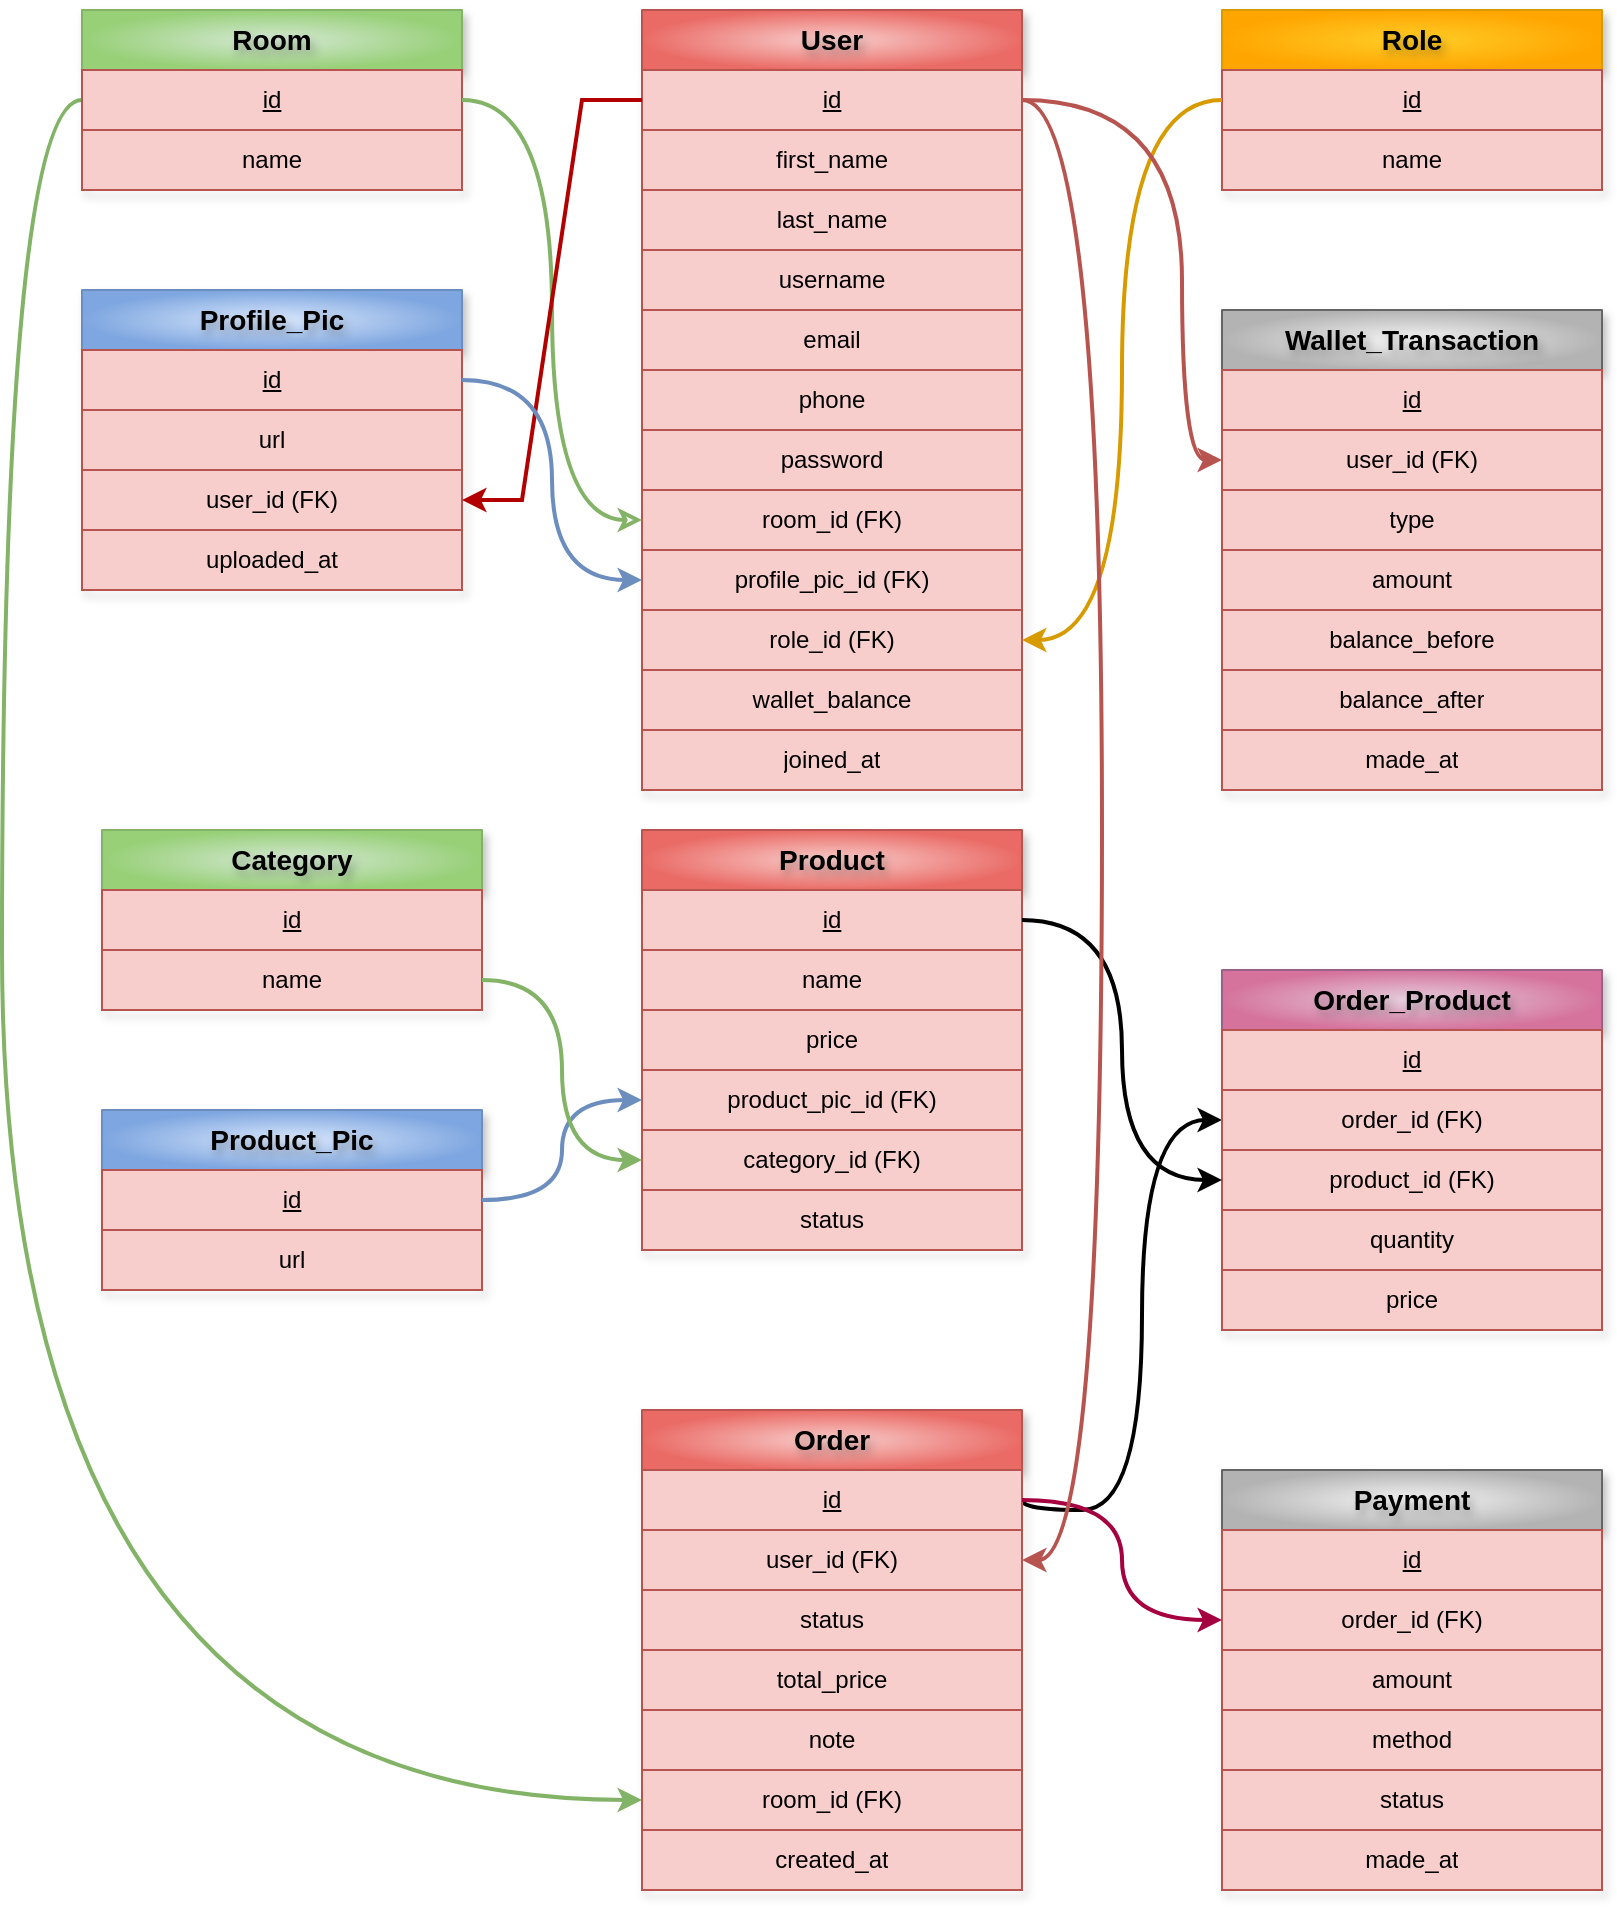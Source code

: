 <mxfile version="26.0.10">
  <diagram name="Page-1" id="X1aEtVZfNc0Atdl5HMRr">
    <mxGraphModel dx="2996" dy="841" grid="1" gridSize="10" guides="1" tooltips="1" connect="1" arrows="1" fold="1" page="1" pageScale="1" pageWidth="850" pageHeight="1100" math="0" shadow="0">
      <root>
        <mxCell id="0" />
        <mxCell id="1" parent="0" />
        <mxCell id="6J5hbu4WQA81EiAuZpl6-140" value="User" style="swimlane;fontStyle=1;childLayout=stackLayout;horizontal=1;startSize=30;horizontalStack=0;resizeParent=1;resizeParentMax=0;resizeLast=0;collapsible=1;marginBottom=0;whiteSpace=wrap;html=1;linecap=round;linejoin=round;comic=0;enumerate=0;moveCells=0;treeMoving=0;resizeHeight=1;resizeWidth=1;fixDash=1;absoluteArcSize=0;textShadow=1;labelBorderColor=none;labelBackgroundColor=none;fontSize=14;verticalAlign=middle;fillColor=#f8cecc;strokeColor=#b85450;gradientColor=#ea6b66;gradientDirection=radial;glass=0;shadow=1;rounded=0;swimlaneLine=1;" parent="1" vertex="1">
          <mxGeometry x="40" y="310" width="190" height="390" as="geometry" />
        </mxCell>
        <mxCell id="6J5hbu4WQA81EiAuZpl6-141" value="&lt;u&gt;id&lt;/u&gt;" style="text;strokeColor=#b85450;fillColor=#f8cecc;align=center;verticalAlign=middle;spacingLeft=4;spacingRight=4;overflow=hidden;points=[[0,0.5],[1,0.5]];portConstraint=eastwest;rotatable=0;whiteSpace=wrap;html=1;glass=0;rounded=0;shadow=0;fillStyle=auto;gradientColor=none;fontStyle=0;horizontal=1;" parent="6J5hbu4WQA81EiAuZpl6-140" vertex="1">
          <mxGeometry y="30" width="190" height="30" as="geometry" />
        </mxCell>
        <mxCell id="6J5hbu4WQA81EiAuZpl6-142" value="first_name" style="text;strokeColor=#b85450;fillColor=#f8cecc;align=center;verticalAlign=middle;spacingLeft=4;spacingRight=4;overflow=hidden;points=[[0,0.5],[1,0.5]];portConstraint=eastwest;rotatable=0;whiteSpace=wrap;html=1;fontStyle=0;horizontal=1;" parent="6J5hbu4WQA81EiAuZpl6-140" vertex="1">
          <mxGeometry y="60" width="190" height="30" as="geometry" />
        </mxCell>
        <mxCell id="6J5hbu4WQA81EiAuZpl6-148" value="last_name" style="text;strokeColor=#b85450;fillColor=#f8cecc;align=center;verticalAlign=middle;spacingLeft=4;spacingRight=4;overflow=hidden;points=[[0,0.5],[1,0.5]];portConstraint=eastwest;rotatable=0;whiteSpace=wrap;html=1;fontStyle=0;horizontal=1;" parent="6J5hbu4WQA81EiAuZpl6-140" vertex="1">
          <mxGeometry y="90" width="190" height="30" as="geometry" />
        </mxCell>
        <mxCell id="6J5hbu4WQA81EiAuZpl6-149" value="username" style="text;strokeColor=#b85450;fillColor=#f8cecc;align=center;verticalAlign=middle;spacingLeft=4;spacingRight=4;overflow=hidden;points=[[0,0.5],[1,0.5]];portConstraint=eastwest;rotatable=0;whiteSpace=wrap;html=1;fontStyle=0;horizontal=1;" parent="6J5hbu4WQA81EiAuZpl6-140" vertex="1">
          <mxGeometry y="120" width="190" height="30" as="geometry" />
        </mxCell>
        <mxCell id="6J5hbu4WQA81EiAuZpl6-150" value="email" style="text;strokeColor=#b85450;fillColor=#f8cecc;align=center;verticalAlign=middle;spacingLeft=4;spacingRight=4;overflow=hidden;points=[[0,0.5],[1,0.5]];portConstraint=eastwest;rotatable=0;whiteSpace=wrap;html=1;fontStyle=0;horizontal=1;" parent="6J5hbu4WQA81EiAuZpl6-140" vertex="1">
          <mxGeometry y="150" width="190" height="30" as="geometry" />
        </mxCell>
        <mxCell id="6J5hbu4WQA81EiAuZpl6-151" value="phone" style="text;strokeColor=#b85450;fillColor=#f8cecc;align=center;verticalAlign=middle;spacingLeft=4;spacingRight=4;overflow=hidden;points=[[0,0.5],[1,0.5]];portConstraint=eastwest;rotatable=0;whiteSpace=wrap;html=1;fontStyle=0;horizontal=1;" parent="6J5hbu4WQA81EiAuZpl6-140" vertex="1">
          <mxGeometry y="180" width="190" height="30" as="geometry" />
        </mxCell>
        <mxCell id="6J5hbu4WQA81EiAuZpl6-152" value="password" style="text;strokeColor=#b85450;fillColor=#f8cecc;align=center;verticalAlign=middle;spacingLeft=4;spacingRight=4;overflow=hidden;points=[[0,0.5],[1,0.5]];portConstraint=eastwest;rotatable=0;whiteSpace=wrap;html=1;fontStyle=0;horizontal=1;" parent="6J5hbu4WQA81EiAuZpl6-140" vertex="1">
          <mxGeometry y="210" width="190" height="30" as="geometry" />
        </mxCell>
        <mxCell id="6J5hbu4WQA81EiAuZpl6-153" value="room_id (FK)" style="text;strokeColor=#b85450;fillColor=#f8cecc;align=center;verticalAlign=middle;spacingLeft=4;spacingRight=4;overflow=hidden;points=[[0,0.5],[1,0.5]];portConstraint=eastwest;rotatable=0;whiteSpace=wrap;html=1;fontStyle=0;horizontal=1;" parent="6J5hbu4WQA81EiAuZpl6-140" vertex="1">
          <mxGeometry y="240" width="190" height="30" as="geometry" />
        </mxCell>
        <mxCell id="6J5hbu4WQA81EiAuZpl6-163" value="profile_pic_id (FK)" style="text;strokeColor=#b85450;fillColor=#f8cecc;align=center;verticalAlign=middle;spacingLeft=4;spacingRight=4;overflow=hidden;points=[[0,0.5],[1,0.5]];portConstraint=eastwest;rotatable=0;whiteSpace=wrap;html=1;fontStyle=0;horizontal=1;" parent="6J5hbu4WQA81EiAuZpl6-140" vertex="1">
          <mxGeometry y="270" width="190" height="30" as="geometry" />
        </mxCell>
        <mxCell id="6J5hbu4WQA81EiAuZpl6-164" value="role_id (FK)" style="text;strokeColor=#b85450;fillColor=#f8cecc;align=center;verticalAlign=middle;spacingLeft=4;spacingRight=4;overflow=hidden;points=[[0,0.5],[1,0.5]];portConstraint=eastwest;rotatable=0;whiteSpace=wrap;html=1;fontStyle=0;horizontal=1;" parent="6J5hbu4WQA81EiAuZpl6-140" vertex="1">
          <mxGeometry y="300" width="190" height="30" as="geometry" />
        </mxCell>
        <mxCell id="6J5hbu4WQA81EiAuZpl6-173" value="wallet_balance" style="text;strokeColor=#b85450;fillColor=#f8cecc;align=center;verticalAlign=middle;spacingLeft=4;spacingRight=4;overflow=hidden;points=[[0,0.5],[1,0.5]];portConstraint=eastwest;rotatable=0;whiteSpace=wrap;html=1;fontStyle=0;horizontal=1;" parent="6J5hbu4WQA81EiAuZpl6-140" vertex="1">
          <mxGeometry y="330" width="190" height="30" as="geometry" />
        </mxCell>
        <mxCell id="6J5hbu4WQA81EiAuZpl6-267" value="joined_at" style="text;strokeColor=#b85450;fillColor=#f8cecc;align=center;verticalAlign=middle;spacingLeft=4;spacingRight=4;overflow=hidden;points=[[0,0.5],[1,0.5]];portConstraint=eastwest;rotatable=0;whiteSpace=wrap;html=1;fontStyle=0;horizontal=1;" parent="6J5hbu4WQA81EiAuZpl6-140" vertex="1">
          <mxGeometry y="360" width="190" height="30" as="geometry" />
        </mxCell>
        <mxCell id="6J5hbu4WQA81EiAuZpl6-249" style="edgeStyle=orthogonalEdgeStyle;rounded=0;orthogonalLoop=1;jettySize=auto;html=1;fontFamily=Helvetica;fontSize=12;fontColor=default;fontStyle=1;labelBorderColor=none;labelBackgroundColor=none;strokeWidth=2;fillColor=#d5e8d4;strokeColor=#82b366;gradientColor=#97d077;curved=1;" parent="1" source="6J5hbu4WQA81EiAuZpl6-154" target="6J5hbu4WQA81EiAuZpl6-246" edge="1">
          <mxGeometry relative="1" as="geometry">
            <Array as="points">
              <mxPoint x="-280" y="355" />
              <mxPoint x="-280" y="1205" />
            </Array>
          </mxGeometry>
        </mxCell>
        <mxCell id="6J5hbu4WQA81EiAuZpl6-154" value="Room" style="swimlane;fontStyle=1;childLayout=stackLayout;horizontal=1;startSize=30;horizontalStack=0;resizeParent=1;resizeParentMax=0;resizeLast=0;collapsible=1;marginBottom=0;whiteSpace=wrap;html=1;linecap=round;linejoin=round;comic=0;enumerate=0;moveCells=0;treeMoving=0;resizeHeight=1;resizeWidth=1;fixDash=1;absoluteArcSize=0;textShadow=1;labelBorderColor=none;labelBackgroundColor=none;fontSize=14;verticalAlign=middle;fillColor=#d5e8d4;strokeColor=#82b366;gradientDirection=radial;glass=0;shadow=1;rounded=0;swimlaneLine=1;gradientColor=#97d077;" parent="1" vertex="1">
          <mxGeometry x="-240" y="310" width="190" height="90" as="geometry" />
        </mxCell>
        <mxCell id="6J5hbu4WQA81EiAuZpl6-155" value="&lt;u&gt;id&lt;/u&gt;" style="text;strokeColor=#b85450;fillColor=#f8cecc;align=center;verticalAlign=middle;spacingLeft=4;spacingRight=4;overflow=hidden;points=[[0,0.5],[1,0.5]];portConstraint=eastwest;rotatable=0;whiteSpace=wrap;html=1;glass=0;rounded=0;shadow=0;fillStyle=auto;gradientColor=none;fontStyle=0;horizontal=1;" parent="6J5hbu4WQA81EiAuZpl6-154" vertex="1">
          <mxGeometry y="30" width="190" height="30" as="geometry" />
        </mxCell>
        <mxCell id="6J5hbu4WQA81EiAuZpl6-156" value="name" style="text;strokeColor=#b85450;fillColor=#f8cecc;align=center;verticalAlign=middle;spacingLeft=4;spacingRight=4;overflow=hidden;points=[[0,0.5],[1,0.5]];portConstraint=eastwest;rotatable=0;whiteSpace=wrap;html=1;fontStyle=0;horizontal=1;" parent="6J5hbu4WQA81EiAuZpl6-154" vertex="1">
          <mxGeometry y="60" width="190" height="30" as="geometry" />
        </mxCell>
        <mxCell id="6J5hbu4WQA81EiAuZpl6-165" style="edgeStyle=orthogonalEdgeStyle;rounded=0;orthogonalLoop=1;jettySize=auto;html=1;entryX=1;entryY=0.5;entryDx=0;entryDy=0;fontFamily=Helvetica;fontSize=12;fontColor=default;fontStyle=1;labelBorderColor=none;labelBackgroundColor=none;elbow=vertical;curved=1;startArrow=classic;startFill=0;endArrow=none;endFill=1;fillColor=#d5e8d4;strokeColor=#82b366;gradientColor=#97d077;strokeWidth=2;" parent="1" source="6J5hbu4WQA81EiAuZpl6-153" target="6J5hbu4WQA81EiAuZpl6-154" edge="1">
          <mxGeometry relative="1" as="geometry" />
        </mxCell>
        <mxCell id="6J5hbu4WQA81EiAuZpl6-166" value="Profile_Pic" style="swimlane;fontStyle=1;childLayout=stackLayout;horizontal=1;startSize=30;horizontalStack=0;resizeParent=1;resizeParentMax=0;resizeLast=0;collapsible=1;marginBottom=0;whiteSpace=wrap;html=1;linecap=round;linejoin=round;comic=0;enumerate=0;moveCells=0;treeMoving=0;resizeHeight=1;resizeWidth=1;fixDash=1;absoluteArcSize=0;textShadow=1;labelBorderColor=none;labelBackgroundColor=none;fontSize=14;verticalAlign=middle;fillColor=#dae8fc;strokeColor=#6c8ebf;gradientColor=#7ea6e0;gradientDirection=radial;glass=0;shadow=1;rounded=0;swimlaneLine=1;" parent="1" vertex="1">
          <mxGeometry x="-240" y="450" width="190" height="150" as="geometry" />
        </mxCell>
        <mxCell id="6J5hbu4WQA81EiAuZpl6-167" value="&lt;u&gt;id&lt;/u&gt;" style="text;strokeColor=#b85450;fillColor=#f8cecc;align=center;verticalAlign=middle;spacingLeft=4;spacingRight=4;overflow=hidden;points=[[0,0.5],[1,0.5]];portConstraint=eastwest;rotatable=0;whiteSpace=wrap;html=1;glass=0;rounded=0;shadow=0;fillStyle=auto;gradientColor=none;fontStyle=0;horizontal=1;" parent="6J5hbu4WQA81EiAuZpl6-166" vertex="1">
          <mxGeometry y="30" width="190" height="30" as="geometry" />
        </mxCell>
        <mxCell id="6J5hbu4WQA81EiAuZpl6-168" value="url" style="text;strokeColor=#b85450;fillColor=#f8cecc;align=center;verticalAlign=middle;spacingLeft=4;spacingRight=4;overflow=hidden;points=[[0,0.5],[1,0.5]];portConstraint=eastwest;rotatable=0;whiteSpace=wrap;html=1;fontStyle=0;horizontal=1;" parent="6J5hbu4WQA81EiAuZpl6-166" vertex="1">
          <mxGeometry y="60" width="190" height="30" as="geometry" />
        </mxCell>
        <mxCell id="6J5hbu4WQA81EiAuZpl6-169" value="user_id (FK)" style="text;strokeColor=#b85450;fillColor=#f8cecc;align=center;verticalAlign=middle;spacingLeft=4;spacingRight=4;overflow=hidden;points=[[0,0.5],[1,0.5]];portConstraint=eastwest;rotatable=0;whiteSpace=wrap;html=1;fontStyle=0;horizontal=1;" parent="6J5hbu4WQA81EiAuZpl6-166" vertex="1">
          <mxGeometry y="90" width="190" height="30" as="geometry" />
        </mxCell>
        <mxCell id="6J5hbu4WQA81EiAuZpl6-265" value="uploaded_at" style="text;strokeColor=#b85450;fillColor=#f8cecc;align=center;verticalAlign=middle;spacingLeft=4;spacingRight=4;overflow=hidden;points=[[0,0.5],[1,0.5]];portConstraint=eastwest;rotatable=0;whiteSpace=wrap;html=1;fontStyle=0;horizontal=1;" parent="6J5hbu4WQA81EiAuZpl6-166" vertex="1">
          <mxGeometry y="120" width="190" height="30" as="geometry" />
        </mxCell>
        <mxCell id="6J5hbu4WQA81EiAuZpl6-171" style="edgeStyle=entityRelationEdgeStyle;rounded=0;orthogonalLoop=1;jettySize=auto;html=1;entryX=0;entryY=0.5;entryDx=0;entryDy=0;fontFamily=Helvetica;fontSize=12;fontColor=default;fontStyle=1;labelBorderColor=none;labelBackgroundColor=none;fillColor=#e51400;strokeColor=#B20000;elbow=vertical;endArrow=none;startFill=1;startArrow=classic;strokeWidth=2;" parent="1" source="6J5hbu4WQA81EiAuZpl6-169" target="6J5hbu4WQA81EiAuZpl6-141" edge="1">
          <mxGeometry relative="1" as="geometry" />
        </mxCell>
        <mxCell id="6J5hbu4WQA81EiAuZpl6-172" style="edgeStyle=orthogonalEdgeStyle;rounded=0;orthogonalLoop=1;jettySize=auto;html=1;fontFamily=Helvetica;fontSize=12;fontColor=default;fontStyle=1;labelBorderColor=none;labelBackgroundColor=none;fillColor=#dae8fc;strokeColor=#6c8ebf;curved=1;strokeWidth=2;gradientColor=#7ea6e0;" parent="1" source="6J5hbu4WQA81EiAuZpl6-167" target="6J5hbu4WQA81EiAuZpl6-163" edge="1">
          <mxGeometry relative="1" as="geometry" />
        </mxCell>
        <mxCell id="6J5hbu4WQA81EiAuZpl6-175" value="Role" style="swimlane;fontStyle=1;childLayout=stackLayout;horizontal=1;startSize=30;horizontalStack=0;resizeParent=1;resizeParentMax=0;resizeLast=0;collapsible=1;marginBottom=0;whiteSpace=wrap;html=1;linecap=round;linejoin=round;comic=0;enumerate=0;moveCells=0;treeMoving=0;resizeHeight=1;resizeWidth=1;fixDash=1;absoluteArcSize=0;textShadow=1;labelBorderColor=none;labelBackgroundColor=none;fontSize=14;verticalAlign=middle;fillColor=#ffcd28;strokeColor=#d79b00;gradientDirection=radial;glass=0;shadow=1;rounded=0;swimlaneLine=1;gradientColor=#ffa500;" parent="1" vertex="1">
          <mxGeometry x="330" y="310" width="190" height="90" as="geometry" />
        </mxCell>
        <mxCell id="6J5hbu4WQA81EiAuZpl6-176" value="&lt;u&gt;id&lt;/u&gt;" style="text;strokeColor=#b85450;fillColor=#f8cecc;align=center;verticalAlign=middle;spacingLeft=4;spacingRight=4;overflow=hidden;points=[[0,0.5],[1,0.5]];portConstraint=eastwest;rotatable=0;whiteSpace=wrap;html=1;glass=0;rounded=0;shadow=0;fillStyle=auto;gradientColor=none;fontStyle=0;horizontal=1;" parent="6J5hbu4WQA81EiAuZpl6-175" vertex="1">
          <mxGeometry y="30" width="190" height="30" as="geometry" />
        </mxCell>
        <mxCell id="6J5hbu4WQA81EiAuZpl6-177" value="name" style="text;strokeColor=#b85450;fillColor=#f8cecc;align=center;verticalAlign=middle;spacingLeft=4;spacingRight=4;overflow=hidden;points=[[0,0.5],[1,0.5]];portConstraint=eastwest;rotatable=0;whiteSpace=wrap;html=1;fontStyle=0;horizontal=1;" parent="6J5hbu4WQA81EiAuZpl6-175" vertex="1">
          <mxGeometry y="60" width="190" height="30" as="geometry" />
        </mxCell>
        <mxCell id="6J5hbu4WQA81EiAuZpl6-178" style="edgeStyle=orthogonalEdgeStyle;rounded=0;orthogonalLoop=1;jettySize=auto;html=1;entryX=1;entryY=0.5;entryDx=0;entryDy=0;fontFamily=Helvetica;fontSize=12;fontColor=default;fontStyle=1;labelBorderColor=none;labelBackgroundColor=none;curved=1;fillColor=#ffcd28;gradientColor=#ffa500;strokeColor=#d79b00;strokeWidth=2;" parent="1" source="6J5hbu4WQA81EiAuZpl6-176" target="6J5hbu4WQA81EiAuZpl6-164" edge="1">
          <mxGeometry relative="1" as="geometry" />
        </mxCell>
        <mxCell id="6J5hbu4WQA81EiAuZpl6-181" value="Category" style="swimlane;fontStyle=1;childLayout=stackLayout;horizontal=1;startSize=30;horizontalStack=0;resizeParent=1;resizeParentMax=0;resizeLast=0;collapsible=1;marginBottom=0;whiteSpace=wrap;html=1;linecap=round;linejoin=round;comic=0;enumerate=0;moveCells=0;treeMoving=0;resizeHeight=1;resizeWidth=1;fixDash=1;absoluteArcSize=0;textShadow=1;labelBorderColor=none;labelBackgroundColor=none;fontSize=14;verticalAlign=middle;fillColor=#d5e8d4;strokeColor=#82b366;gradientColor=#97d077;gradientDirection=radial;glass=0;shadow=1;rounded=0;swimlaneLine=1;" parent="1" vertex="1">
          <mxGeometry x="-230" y="720" width="190" height="90" as="geometry" />
        </mxCell>
        <mxCell id="6J5hbu4WQA81EiAuZpl6-182" value="&lt;u&gt;id&lt;/u&gt;" style="text;strokeColor=#b85450;fillColor=#f8cecc;align=center;verticalAlign=middle;spacingLeft=4;spacingRight=4;overflow=hidden;points=[[0,0.5],[1,0.5]];portConstraint=eastwest;rotatable=0;whiteSpace=wrap;html=1;glass=0;rounded=0;shadow=0;fillStyle=auto;gradientColor=none;fontStyle=0;horizontal=1;" parent="6J5hbu4WQA81EiAuZpl6-181" vertex="1">
          <mxGeometry y="30" width="190" height="30" as="geometry" />
        </mxCell>
        <mxCell id="6J5hbu4WQA81EiAuZpl6-183" value="name" style="text;strokeColor=#b85450;fillColor=#f8cecc;align=center;verticalAlign=middle;spacingLeft=4;spacingRight=4;overflow=hidden;points=[[0,0.5],[1,0.5]];portConstraint=eastwest;rotatable=0;whiteSpace=wrap;html=1;fontStyle=0;horizontal=1;" parent="6J5hbu4WQA81EiAuZpl6-181" vertex="1">
          <mxGeometry y="60" width="190" height="30" as="geometry" />
        </mxCell>
        <mxCell id="6J5hbu4WQA81EiAuZpl6-193" value="Product" style="swimlane;fontStyle=1;childLayout=stackLayout;horizontal=1;startSize=30;horizontalStack=0;resizeParent=1;resizeParentMax=0;resizeLast=0;collapsible=1;marginBottom=0;whiteSpace=wrap;html=1;linecap=round;linejoin=round;comic=0;enumerate=0;moveCells=0;treeMoving=0;resizeHeight=1;resizeWidth=1;fixDash=1;absoluteArcSize=0;textShadow=1;labelBorderColor=none;labelBackgroundColor=none;fontSize=14;verticalAlign=middle;fillColor=#f8cecc;strokeColor=#b85450;gradientColor=#ea6b66;gradientDirection=radial;glass=0;shadow=1;rounded=0;swimlaneLine=1;" parent="1" vertex="1">
          <mxGeometry x="40" y="720" width="190" height="210" as="geometry" />
        </mxCell>
        <mxCell id="6J5hbu4WQA81EiAuZpl6-194" value="&lt;u&gt;id&lt;/u&gt;" style="text;strokeColor=#b85450;fillColor=#f8cecc;align=center;verticalAlign=middle;spacingLeft=4;spacingRight=4;overflow=hidden;points=[[0,0.5],[1,0.5]];portConstraint=eastwest;rotatable=0;whiteSpace=wrap;html=1;glass=0;rounded=0;shadow=0;fillStyle=auto;gradientColor=none;fontStyle=0;horizontal=1;" parent="6J5hbu4WQA81EiAuZpl6-193" vertex="1">
          <mxGeometry y="30" width="190" height="30" as="geometry" />
        </mxCell>
        <mxCell id="6J5hbu4WQA81EiAuZpl6-195" value="name" style="text;strokeColor=#b85450;fillColor=#f8cecc;align=center;verticalAlign=middle;spacingLeft=4;spacingRight=4;overflow=hidden;points=[[0,0.5],[1,0.5]];portConstraint=eastwest;rotatable=0;whiteSpace=wrap;html=1;fontStyle=0;horizontal=1;" parent="6J5hbu4WQA81EiAuZpl6-193" vertex="1">
          <mxGeometry y="60" width="190" height="30" as="geometry" />
        </mxCell>
        <mxCell id="6J5hbu4WQA81EiAuZpl6-196" value="price" style="text;strokeColor=#b85450;fillColor=#f8cecc;align=center;verticalAlign=middle;spacingLeft=4;spacingRight=4;overflow=hidden;points=[[0,0.5],[1,0.5]];portConstraint=eastwest;rotatable=0;whiteSpace=wrap;html=1;fontStyle=0;horizontal=1;" parent="6J5hbu4WQA81EiAuZpl6-193" vertex="1">
          <mxGeometry y="90" width="190" height="30" as="geometry" />
        </mxCell>
        <mxCell id="6J5hbu4WQA81EiAuZpl6-197" value="product_pic_id (FK)" style="text;strokeColor=#b85450;fillColor=#f8cecc;align=center;verticalAlign=middle;spacingLeft=4;spacingRight=4;overflow=hidden;points=[[0,0.5],[1,0.5]];portConstraint=eastwest;rotatable=0;whiteSpace=wrap;html=1;fontStyle=0;horizontal=1;" parent="6J5hbu4WQA81EiAuZpl6-193" vertex="1">
          <mxGeometry y="120" width="190" height="30" as="geometry" />
        </mxCell>
        <mxCell id="6J5hbu4WQA81EiAuZpl6-198" value="category_id (FK)" style="text;strokeColor=#b85450;fillColor=#f8cecc;align=center;verticalAlign=middle;spacingLeft=4;spacingRight=4;overflow=hidden;points=[[0,0.5],[1,0.5]];portConstraint=eastwest;rotatable=0;whiteSpace=wrap;html=1;fontStyle=0;horizontal=1;" parent="6J5hbu4WQA81EiAuZpl6-193" vertex="1">
          <mxGeometry y="150" width="190" height="30" as="geometry" />
        </mxCell>
        <mxCell id="6J5hbu4WQA81EiAuZpl6-199" value="status" style="text;strokeColor=#b85450;fillColor=#f8cecc;align=center;verticalAlign=middle;spacingLeft=4;spacingRight=4;overflow=hidden;points=[[0,0.5],[1,0.5]];portConstraint=eastwest;rotatable=0;whiteSpace=wrap;html=1;fontStyle=0;horizontal=1;" parent="6J5hbu4WQA81EiAuZpl6-193" vertex="1">
          <mxGeometry y="180" width="190" height="30" as="geometry" />
        </mxCell>
        <mxCell id="6J5hbu4WQA81EiAuZpl6-205" value="Product_Pic" style="swimlane;fontStyle=1;childLayout=stackLayout;horizontal=1;startSize=30;horizontalStack=0;resizeParent=1;resizeParentMax=0;resizeLast=0;collapsible=1;marginBottom=0;whiteSpace=wrap;html=1;linecap=round;linejoin=round;comic=0;enumerate=0;moveCells=0;treeMoving=0;resizeHeight=1;resizeWidth=1;fixDash=1;absoluteArcSize=0;textShadow=1;labelBorderColor=none;labelBackgroundColor=none;fontSize=14;verticalAlign=middle;fillColor=#dae8fc;strokeColor=#6c8ebf;gradientColor=#7ea6e0;gradientDirection=radial;glass=0;shadow=1;rounded=0;swimlaneLine=1;" parent="1" vertex="1">
          <mxGeometry x="-230" y="860" width="190" height="90" as="geometry" />
        </mxCell>
        <mxCell id="6J5hbu4WQA81EiAuZpl6-206" value="&lt;u&gt;id&lt;/u&gt;" style="text;strokeColor=#b85450;fillColor=#f8cecc;align=center;verticalAlign=middle;spacingLeft=4;spacingRight=4;overflow=hidden;points=[[0,0.5],[1,0.5]];portConstraint=eastwest;rotatable=0;whiteSpace=wrap;html=1;glass=0;rounded=0;shadow=0;fillStyle=auto;gradientColor=none;fontStyle=0;horizontal=1;" parent="6J5hbu4WQA81EiAuZpl6-205" vertex="1">
          <mxGeometry y="30" width="190" height="30" as="geometry" />
        </mxCell>
        <mxCell id="6J5hbu4WQA81EiAuZpl6-207" value="url" style="text;strokeColor=#b85450;fillColor=#f8cecc;align=center;verticalAlign=middle;spacingLeft=4;spacingRight=4;overflow=hidden;points=[[0,0.5],[1,0.5]];portConstraint=eastwest;rotatable=0;whiteSpace=wrap;html=1;fontStyle=0;horizontal=1;" parent="6J5hbu4WQA81EiAuZpl6-205" vertex="1">
          <mxGeometry y="60" width="190" height="30" as="geometry" />
        </mxCell>
        <mxCell id="6J5hbu4WQA81EiAuZpl6-209" style="edgeStyle=orthogonalEdgeStyle;rounded=0;orthogonalLoop=1;jettySize=auto;html=1;entryX=0;entryY=0.5;entryDx=0;entryDy=0;fontFamily=Helvetica;fontSize=12;fontColor=default;fontStyle=1;labelBorderColor=none;labelBackgroundColor=none;fillColor=#dae8fc;gradientColor=#7ea6e0;strokeColor=#6c8ebf;strokeWidth=2;curved=1;" parent="1" source="6J5hbu4WQA81EiAuZpl6-206" target="6J5hbu4WQA81EiAuZpl6-197" edge="1">
          <mxGeometry relative="1" as="geometry" />
        </mxCell>
        <mxCell id="6J5hbu4WQA81EiAuZpl6-211" style="edgeStyle=orthogonalEdgeStyle;rounded=0;orthogonalLoop=1;jettySize=auto;html=1;entryX=0;entryY=0.5;entryDx=0;entryDy=0;fontFamily=Helvetica;fontSize=12;fontColor=default;fontStyle=1;labelBorderColor=none;labelBackgroundColor=none;curved=1;fillColor=#d5e8d4;gradientColor=#97d077;strokeColor=#82b366;strokeWidth=2;" parent="1" source="6J5hbu4WQA81EiAuZpl6-183" target="6J5hbu4WQA81EiAuZpl6-198" edge="1">
          <mxGeometry relative="1" as="geometry" />
        </mxCell>
        <mxCell id="6J5hbu4WQA81EiAuZpl6-244" style="edgeStyle=orthogonalEdgeStyle;rounded=0;orthogonalLoop=1;jettySize=auto;html=1;exitX=1;exitY=0.5;exitDx=0;exitDy=0;fontFamily=Helvetica;fontSize=12;fontColor=default;fontStyle=1;labelBorderColor=none;labelBackgroundColor=none;curved=1;strokeWidth=2;" parent="1" source="6J5hbu4WQA81EiAuZpl6-213" target="6J5hbu4WQA81EiAuZpl6-231" edge="1">
          <mxGeometry relative="1" as="geometry">
            <Array as="points">
              <mxPoint x="230" y="1060" />
              <mxPoint x="290" y="1060" />
              <mxPoint x="290" y="865" />
            </Array>
          </mxGeometry>
        </mxCell>
        <mxCell id="6J5hbu4WQA81EiAuZpl6-212" value="Order" style="swimlane;fontStyle=1;childLayout=stackLayout;horizontal=1;startSize=30;horizontalStack=0;resizeParent=1;resizeParentMax=0;resizeLast=0;collapsible=1;marginBottom=0;whiteSpace=wrap;html=1;linecap=round;linejoin=round;comic=0;enumerate=0;moveCells=0;treeMoving=0;resizeHeight=1;resizeWidth=1;fixDash=1;absoluteArcSize=0;textShadow=1;labelBorderColor=none;labelBackgroundColor=none;fontSize=14;verticalAlign=middle;fillColor=#f8cecc;strokeColor=#b85450;gradientColor=#ea6b66;gradientDirection=radial;glass=0;shadow=1;rounded=0;swimlaneLine=1;" parent="1" vertex="1">
          <mxGeometry x="40" y="1010" width="190" height="240" as="geometry" />
        </mxCell>
        <mxCell id="6J5hbu4WQA81EiAuZpl6-213" value="&lt;u&gt;id&lt;/u&gt;" style="text;strokeColor=#b85450;fillColor=#f8cecc;align=center;verticalAlign=middle;spacingLeft=4;spacingRight=4;overflow=hidden;points=[[0,0.5],[1,0.5]];portConstraint=eastwest;rotatable=0;whiteSpace=wrap;html=1;glass=0;rounded=0;shadow=0;fillStyle=auto;gradientColor=none;fontStyle=0;horizontal=1;" parent="6J5hbu4WQA81EiAuZpl6-212" vertex="1">
          <mxGeometry y="30" width="190" height="30" as="geometry" />
        </mxCell>
        <mxCell id="6J5hbu4WQA81EiAuZpl6-214" value="user_id (FK)" style="text;strokeColor=#b85450;fillColor=#f8cecc;align=center;verticalAlign=middle;spacingLeft=4;spacingRight=4;overflow=hidden;points=[[0,0.5],[1,0.5]];portConstraint=eastwest;rotatable=0;whiteSpace=wrap;html=1;fontStyle=0;horizontal=1;" parent="6J5hbu4WQA81EiAuZpl6-212" vertex="1">
          <mxGeometry y="60" width="190" height="30" as="geometry" />
        </mxCell>
        <mxCell id="6J5hbu4WQA81EiAuZpl6-220" value="status" style="text;strokeColor=#b85450;fillColor=#f8cecc;align=center;verticalAlign=middle;spacingLeft=4;spacingRight=4;overflow=hidden;points=[[0,0.5],[1,0.5]];portConstraint=eastwest;rotatable=0;whiteSpace=wrap;html=1;fontStyle=0;horizontal=1;" parent="6J5hbu4WQA81EiAuZpl6-212" vertex="1">
          <mxGeometry y="90" width="190" height="30" as="geometry" />
        </mxCell>
        <mxCell id="6J5hbu4WQA81EiAuZpl6-221" value="total_price" style="text;strokeColor=#b85450;fillColor=#f8cecc;align=center;verticalAlign=middle;spacingLeft=4;spacingRight=4;overflow=hidden;points=[[0,0.5],[1,0.5]];portConstraint=eastwest;rotatable=0;whiteSpace=wrap;html=1;fontStyle=0;horizontal=1;" parent="6J5hbu4WQA81EiAuZpl6-212" vertex="1">
          <mxGeometry y="120" width="190" height="30" as="geometry" />
        </mxCell>
        <mxCell id="6J5hbu4WQA81EiAuZpl6-222" value="note" style="text;strokeColor=#b85450;fillColor=#f8cecc;align=center;verticalAlign=middle;spacingLeft=4;spacingRight=4;overflow=hidden;points=[[0,0.5],[1,0.5]];portConstraint=eastwest;rotatable=0;whiteSpace=wrap;html=1;fontStyle=0;horizontal=1;" parent="6J5hbu4WQA81EiAuZpl6-212" vertex="1">
          <mxGeometry y="150" width="190" height="30" as="geometry" />
        </mxCell>
        <mxCell id="6J5hbu4WQA81EiAuZpl6-246" value="room_id (FK)" style="text;strokeColor=#b85450;fillColor=#f8cecc;align=center;verticalAlign=middle;spacingLeft=4;spacingRight=4;overflow=hidden;points=[[0,0.5],[1,0.5]];portConstraint=eastwest;rotatable=0;whiteSpace=wrap;html=1;fontStyle=0;horizontal=1;" parent="6J5hbu4WQA81EiAuZpl6-212" vertex="1">
          <mxGeometry y="180" width="190" height="30" as="geometry" />
        </mxCell>
        <mxCell id="6J5hbu4WQA81EiAuZpl6-248" value="created_at" style="text;strokeColor=#b85450;fillColor=#f8cecc;align=center;verticalAlign=middle;spacingLeft=4;spacingRight=4;overflow=hidden;points=[[0,0.5],[1,0.5]];portConstraint=eastwest;rotatable=0;whiteSpace=wrap;html=1;fontStyle=0;horizontal=1;" parent="6J5hbu4WQA81EiAuZpl6-212" vertex="1">
          <mxGeometry y="210" width="190" height="30" as="geometry" />
        </mxCell>
        <mxCell id="6J5hbu4WQA81EiAuZpl6-229" value="Order_Product" style="swimlane;fontStyle=1;childLayout=stackLayout;horizontal=1;startSize=30;horizontalStack=0;resizeParent=1;resizeParentMax=0;resizeLast=0;collapsible=1;marginBottom=0;whiteSpace=wrap;html=1;linecap=round;linejoin=round;comic=0;enumerate=0;moveCells=0;treeMoving=0;resizeHeight=1;resizeWidth=1;fixDash=1;absoluteArcSize=0;textShadow=1;labelBorderColor=none;labelBackgroundColor=none;fontSize=14;verticalAlign=middle;fillColor=#e6d0de;strokeColor=#996185;gradientColor=#d5739d;gradientDirection=radial;glass=0;shadow=1;rounded=0;swimlaneLine=1;" parent="1" vertex="1">
          <mxGeometry x="330" y="790" width="190" height="180" as="geometry" />
        </mxCell>
        <mxCell id="6J5hbu4WQA81EiAuZpl6-230" value="&lt;u&gt;id&lt;/u&gt;" style="text;strokeColor=#b85450;fillColor=#f8cecc;align=center;verticalAlign=middle;spacingLeft=4;spacingRight=4;overflow=hidden;points=[[0,0.5],[1,0.5]];portConstraint=eastwest;rotatable=0;whiteSpace=wrap;html=1;glass=0;rounded=0;shadow=0;fillStyle=auto;gradientColor=none;fontStyle=0;horizontal=1;" parent="6J5hbu4WQA81EiAuZpl6-229" vertex="1">
          <mxGeometry y="30" width="190" height="30" as="geometry" />
        </mxCell>
        <mxCell id="6J5hbu4WQA81EiAuZpl6-231" value="order_id (FK)" style="text;strokeColor=#b85450;fillColor=#f8cecc;align=center;verticalAlign=middle;spacingLeft=4;spacingRight=4;overflow=hidden;points=[[0,0.5],[1,0.5]];portConstraint=eastwest;rotatable=0;whiteSpace=wrap;html=1;fontStyle=0;horizontal=1;" parent="6J5hbu4WQA81EiAuZpl6-229" vertex="1">
          <mxGeometry y="60" width="190" height="30" as="geometry" />
        </mxCell>
        <mxCell id="6J5hbu4WQA81EiAuZpl6-232" value="product_id (FK)" style="text;strokeColor=#b85450;fillColor=#f8cecc;align=center;verticalAlign=middle;spacingLeft=4;spacingRight=4;overflow=hidden;points=[[0,0.5],[1,0.5]];portConstraint=eastwest;rotatable=0;whiteSpace=wrap;html=1;fontStyle=0;horizontal=1;" parent="6J5hbu4WQA81EiAuZpl6-229" vertex="1">
          <mxGeometry y="90" width="190" height="30" as="geometry" />
        </mxCell>
        <mxCell id="6J5hbu4WQA81EiAuZpl6-241" value="quantity" style="text;strokeColor=#b85450;fillColor=#f8cecc;align=center;verticalAlign=middle;spacingLeft=4;spacingRight=4;overflow=hidden;points=[[0,0.5],[1,0.5]];portConstraint=eastwest;rotatable=0;whiteSpace=wrap;html=1;fontStyle=0;horizontal=1;" parent="6J5hbu4WQA81EiAuZpl6-229" vertex="1">
          <mxGeometry y="120" width="190" height="30" as="geometry" />
        </mxCell>
        <mxCell id="6J5hbu4WQA81EiAuZpl6-242" value="price" style="text;strokeColor=#b85450;fillColor=#f8cecc;align=center;verticalAlign=middle;spacingLeft=4;spacingRight=4;overflow=hidden;points=[[0,0.5],[1,0.5]];portConstraint=eastwest;rotatable=0;whiteSpace=wrap;html=1;fontStyle=0;horizontal=1;" parent="6J5hbu4WQA81EiAuZpl6-229" vertex="1">
          <mxGeometry y="150" width="190" height="30" as="geometry" />
        </mxCell>
        <mxCell id="6J5hbu4WQA81EiAuZpl6-245" style="edgeStyle=orthogonalEdgeStyle;rounded=0;orthogonalLoop=1;jettySize=auto;html=1;fontFamily=Helvetica;fontSize=12;fontColor=default;fontStyle=1;labelBorderColor=none;labelBackgroundColor=none;curved=1;strokeWidth=2;fillColor=#0050ef;strokeColor=#000000;" parent="1" source="6J5hbu4WQA81EiAuZpl6-194" target="6J5hbu4WQA81EiAuZpl6-232" edge="1">
          <mxGeometry relative="1" as="geometry" />
        </mxCell>
        <mxCell id="6J5hbu4WQA81EiAuZpl6-251" value="Payment" style="swimlane;fontStyle=1;childLayout=stackLayout;horizontal=1;startSize=30;horizontalStack=0;resizeParent=1;resizeParentMax=0;resizeLast=0;collapsible=1;marginBottom=0;whiteSpace=wrap;html=1;linecap=round;linejoin=round;comic=0;enumerate=0;moveCells=0;treeMoving=0;resizeHeight=1;resizeWidth=1;fixDash=1;absoluteArcSize=0;textShadow=1;labelBorderColor=none;labelBackgroundColor=none;fontSize=14;verticalAlign=middle;fillColor=#f5f5f5;strokeColor=#666666;gradientColor=#b3b3b3;gradientDirection=radial;glass=0;shadow=1;rounded=0;swimlaneLine=1;" parent="1" vertex="1">
          <mxGeometry x="330" y="1040" width="190" height="210" as="geometry" />
        </mxCell>
        <mxCell id="6J5hbu4WQA81EiAuZpl6-252" value="&lt;u&gt;id&lt;/u&gt;" style="text;strokeColor=#b85450;fillColor=#f8cecc;align=center;verticalAlign=middle;spacingLeft=4;spacingRight=4;overflow=hidden;points=[[0,0.5],[1,0.5]];portConstraint=eastwest;rotatable=0;whiteSpace=wrap;html=1;glass=0;rounded=0;shadow=0;fillStyle=auto;gradientColor=none;fontStyle=0;horizontal=1;" parent="6J5hbu4WQA81EiAuZpl6-251" vertex="1">
          <mxGeometry y="30" width="190" height="30" as="geometry" />
        </mxCell>
        <mxCell id="6J5hbu4WQA81EiAuZpl6-253" value="order_id (FK)" style="text;strokeColor=#b85450;fillColor=#f8cecc;align=center;verticalAlign=middle;spacingLeft=4;spacingRight=4;overflow=hidden;points=[[0,0.5],[1,0.5]];portConstraint=eastwest;rotatable=0;whiteSpace=wrap;html=1;fontStyle=0;horizontal=1;" parent="6J5hbu4WQA81EiAuZpl6-251" vertex="1">
          <mxGeometry y="60" width="190" height="30" as="geometry" />
        </mxCell>
        <mxCell id="6J5hbu4WQA81EiAuZpl6-254" value="amount" style="text;strokeColor=#b85450;fillColor=#f8cecc;align=center;verticalAlign=middle;spacingLeft=4;spacingRight=4;overflow=hidden;points=[[0,0.5],[1,0.5]];portConstraint=eastwest;rotatable=0;whiteSpace=wrap;html=1;fontStyle=0;horizontal=1;" parent="6J5hbu4WQA81EiAuZpl6-251" vertex="1">
          <mxGeometry y="90" width="190" height="30" as="geometry" />
        </mxCell>
        <mxCell id="6J5hbu4WQA81EiAuZpl6-255" value="method" style="text;strokeColor=#b85450;fillColor=#f8cecc;align=center;verticalAlign=middle;spacingLeft=4;spacingRight=4;overflow=hidden;points=[[0,0.5],[1,0.5]];portConstraint=eastwest;rotatable=0;whiteSpace=wrap;html=1;fontStyle=0;horizontal=1;" parent="6J5hbu4WQA81EiAuZpl6-251" vertex="1">
          <mxGeometry y="120" width="190" height="30" as="geometry" />
        </mxCell>
        <mxCell id="6J5hbu4WQA81EiAuZpl6-256" value="status" style="text;strokeColor=#b85450;fillColor=#f8cecc;align=center;verticalAlign=middle;spacingLeft=4;spacingRight=4;overflow=hidden;points=[[0,0.5],[1,0.5]];portConstraint=eastwest;rotatable=0;whiteSpace=wrap;html=1;fontStyle=0;horizontal=1;" parent="6J5hbu4WQA81EiAuZpl6-251" vertex="1">
          <mxGeometry y="150" width="190" height="30" as="geometry" />
        </mxCell>
        <mxCell id="6J5hbu4WQA81EiAuZpl6-258" value="made_at" style="text;strokeColor=#b85450;fillColor=#f8cecc;align=center;verticalAlign=middle;spacingLeft=4;spacingRight=4;overflow=hidden;points=[[0,0.5],[1,0.5]];portConstraint=eastwest;rotatable=0;whiteSpace=wrap;html=1;fontStyle=0;horizontal=1;" parent="6J5hbu4WQA81EiAuZpl6-251" vertex="1">
          <mxGeometry y="180" width="190" height="30" as="geometry" />
        </mxCell>
        <mxCell id="6J5hbu4WQA81EiAuZpl6-257" style="edgeStyle=orthogonalEdgeStyle;rounded=0;orthogonalLoop=1;jettySize=auto;html=1;exitX=1;exitY=0.5;exitDx=0;exitDy=0;entryX=0;entryY=0.5;entryDx=0;entryDy=0;fontFamily=Helvetica;fontSize=12;fontColor=default;fontStyle=1;labelBorderColor=none;labelBackgroundColor=none;curved=1;fillColor=#d80073;strokeColor=#A50040;strokeWidth=2;" parent="1" source="6J5hbu4WQA81EiAuZpl6-213" target="6J5hbu4WQA81EiAuZpl6-253" edge="1">
          <mxGeometry relative="1" as="geometry" />
        </mxCell>
        <mxCell id="6J5hbu4WQA81EiAuZpl6-259" value="Wallet_Transaction" style="swimlane;fontStyle=1;childLayout=stackLayout;horizontal=1;startSize=30;horizontalStack=0;resizeParent=1;resizeParentMax=0;resizeLast=0;collapsible=1;marginBottom=0;whiteSpace=wrap;html=1;linecap=round;linejoin=round;comic=0;enumerate=0;moveCells=0;treeMoving=0;resizeHeight=1;resizeWidth=1;fixDash=1;absoluteArcSize=0;textShadow=1;labelBorderColor=none;labelBackgroundColor=none;fontSize=14;verticalAlign=middle;fillColor=#f5f5f5;strokeColor=#666666;gradientDirection=radial;glass=0;shadow=1;rounded=0;swimlaneLine=1;gradientColor=#b3b3b3;" parent="1" vertex="1">
          <mxGeometry x="330" y="460" width="190" height="240" as="geometry" />
        </mxCell>
        <mxCell id="6J5hbu4WQA81EiAuZpl6-260" value="&lt;u&gt;id&lt;/u&gt;" style="text;strokeColor=#b85450;fillColor=#f8cecc;align=center;verticalAlign=middle;spacingLeft=4;spacingRight=4;overflow=hidden;points=[[0,0.5],[1,0.5]];portConstraint=eastwest;rotatable=0;whiteSpace=wrap;html=1;glass=0;rounded=0;shadow=0;fillStyle=auto;gradientColor=none;fontStyle=0;horizontal=1;" parent="6J5hbu4WQA81EiAuZpl6-259" vertex="1">
          <mxGeometry y="30" width="190" height="30" as="geometry" />
        </mxCell>
        <mxCell id="6J5hbu4WQA81EiAuZpl6-261" value="user_id (FK)" style="text;strokeColor=#b85450;fillColor=#f8cecc;align=center;verticalAlign=middle;spacingLeft=4;spacingRight=4;overflow=hidden;points=[[0,0.5],[1,0.5]];portConstraint=eastwest;rotatable=0;whiteSpace=wrap;html=1;fontStyle=0;horizontal=1;" parent="6J5hbu4WQA81EiAuZpl6-259" vertex="1">
          <mxGeometry y="60" width="190" height="30" as="geometry" />
        </mxCell>
        <mxCell id="6J5hbu4WQA81EiAuZpl6-262" value="type" style="text;strokeColor=#b85450;fillColor=#f8cecc;align=center;verticalAlign=middle;spacingLeft=4;spacingRight=4;overflow=hidden;points=[[0,0.5],[1,0.5]];portConstraint=eastwest;rotatable=0;whiteSpace=wrap;html=1;fontStyle=0;horizontal=1;" parent="6J5hbu4WQA81EiAuZpl6-259" vertex="1">
          <mxGeometry y="90" width="190" height="30" as="geometry" />
        </mxCell>
        <mxCell id="6J5hbu4WQA81EiAuZpl6-263" value="amount" style="text;strokeColor=#b85450;fillColor=#f8cecc;align=center;verticalAlign=middle;spacingLeft=4;spacingRight=4;overflow=hidden;points=[[0,0.5],[1,0.5]];portConstraint=eastwest;rotatable=0;whiteSpace=wrap;html=1;fontStyle=0;horizontal=1;" parent="6J5hbu4WQA81EiAuZpl6-259" vertex="1">
          <mxGeometry y="120" width="190" height="30" as="geometry" />
        </mxCell>
        <mxCell id="6J5hbu4WQA81EiAuZpl6-264" value="balance_before" style="text;strokeColor=#b85450;fillColor=#f8cecc;align=center;verticalAlign=middle;spacingLeft=4;spacingRight=4;overflow=hidden;points=[[0,0.5],[1,0.5]];portConstraint=eastwest;rotatable=0;whiteSpace=wrap;html=1;fontStyle=0;horizontal=1;" parent="6J5hbu4WQA81EiAuZpl6-259" vertex="1">
          <mxGeometry y="150" width="190" height="30" as="geometry" />
        </mxCell>
        <mxCell id="6J5hbu4WQA81EiAuZpl6-268" value="balance_after" style="text;strokeColor=#b85450;fillColor=#f8cecc;align=center;verticalAlign=middle;spacingLeft=4;spacingRight=4;overflow=hidden;points=[[0,0.5],[1,0.5]];portConstraint=eastwest;rotatable=0;whiteSpace=wrap;html=1;fontStyle=0;horizontal=1;" parent="6J5hbu4WQA81EiAuZpl6-259" vertex="1">
          <mxGeometry y="180" width="190" height="30" as="geometry" />
        </mxCell>
        <mxCell id="6J5hbu4WQA81EiAuZpl6-269" value="made_at" style="text;strokeColor=#b85450;fillColor=#f8cecc;align=center;verticalAlign=middle;spacingLeft=4;spacingRight=4;overflow=hidden;points=[[0,0.5],[1,0.5]];portConstraint=eastwest;rotatable=0;whiteSpace=wrap;html=1;fontStyle=0;horizontal=1;" parent="6J5hbu4WQA81EiAuZpl6-259" vertex="1">
          <mxGeometry y="210" width="190" height="30" as="geometry" />
        </mxCell>
        <mxCell id="6J5hbu4WQA81EiAuZpl6-266" style="edgeStyle=orthogonalEdgeStyle;rounded=0;hachureGap=4;orthogonalLoop=1;jettySize=auto;html=1;fontFamily=Architects Daughter;fontSource=https%3A%2F%2Ffonts.googleapis.com%2Fcss%3Ffamily%3DArchitects%2BDaughter;fillColor=#f8cecc;strokeColor=#b85450;curved=1;strokeWidth=2;gradientColor=#ea6b66;" parent="1" source="6J5hbu4WQA81EiAuZpl6-141" target="6J5hbu4WQA81EiAuZpl6-261" edge="1">
          <mxGeometry relative="1" as="geometry">
            <Array as="points">
              <mxPoint x="310" y="355" />
              <mxPoint x="310" y="535" />
            </Array>
          </mxGeometry>
        </mxCell>
        <mxCell id="qRMEec7_QLGQIkpOmc_A-2" style="edgeStyle=orthogonalEdgeStyle;rounded=0;orthogonalLoop=1;jettySize=auto;html=1;curved=1;strokeWidth=2;fillColor=#f8cecc;strokeColor=#b85450;" edge="1" parent="1" source="6J5hbu4WQA81EiAuZpl6-141" target="6J5hbu4WQA81EiAuZpl6-214">
          <mxGeometry relative="1" as="geometry">
            <Array as="points">
              <mxPoint x="270" y="355" />
              <mxPoint x="270" y="1085" />
            </Array>
          </mxGeometry>
        </mxCell>
      </root>
    </mxGraphModel>
  </diagram>
</mxfile>
